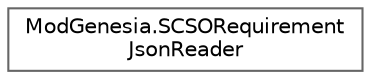 digraph "Graphical Class Hierarchy"
{
 // LATEX_PDF_SIZE
  bgcolor="transparent";
  edge [fontname=Helvetica,fontsize=10,labelfontname=Helvetica,labelfontsize=10];
  node [fontname=Helvetica,fontsize=10,shape=box,height=0.2,width=0.4];
  rankdir="LR";
  Node0 [label="ModGenesia.SCSORequirement\lJsonReader",height=0.2,width=0.4,color="grey40", fillcolor="white", style="filled",URL="$struct_mod_genesia_1_1_s_c_s_o_requirement_json_reader.html",tooltip=" "];
}
